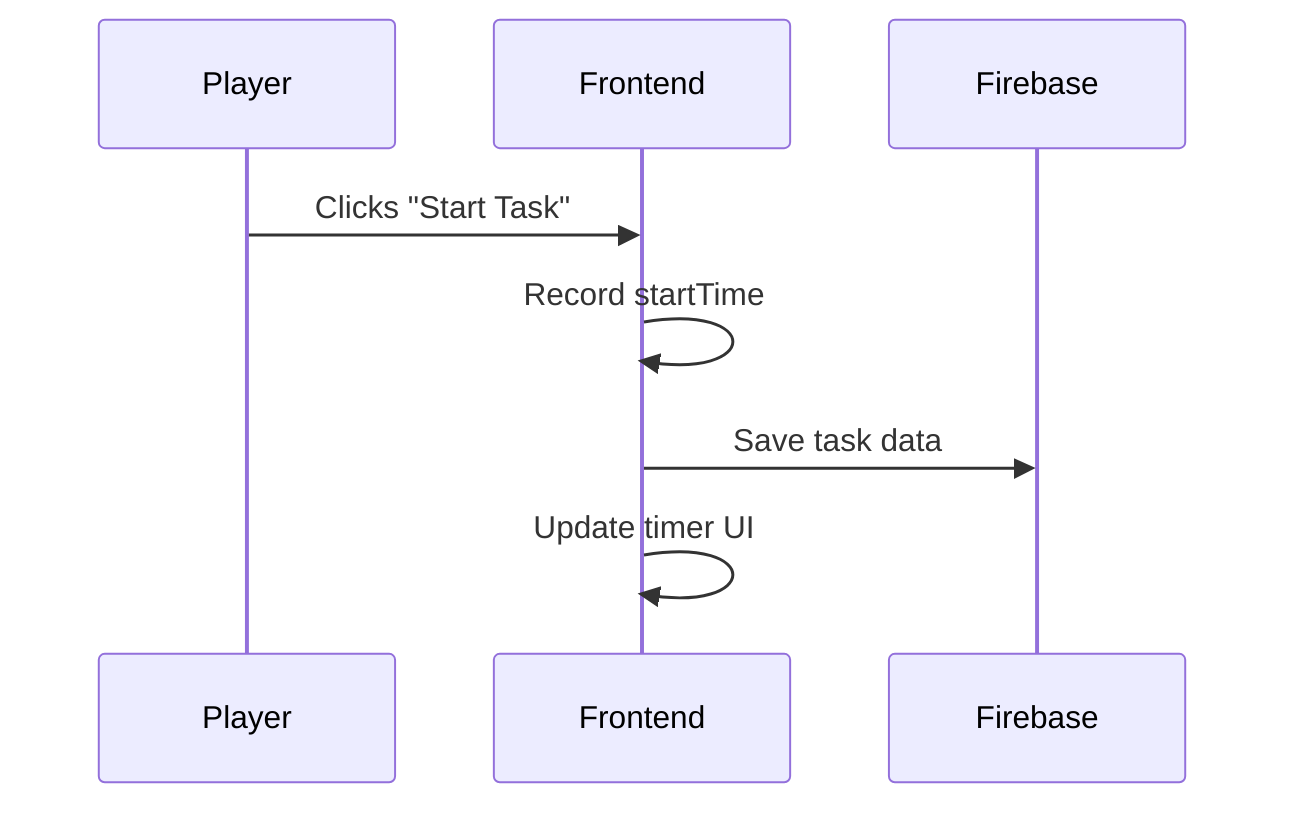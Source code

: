 sequenceDiagram
  participant P as Player
  participant F as Frontend
  participant DB as Firebase
  P->>F: Clicks "Start Task"
  F->>F: Record startTime
  F->>DB: Save task data
  F->>F: Update timer UI